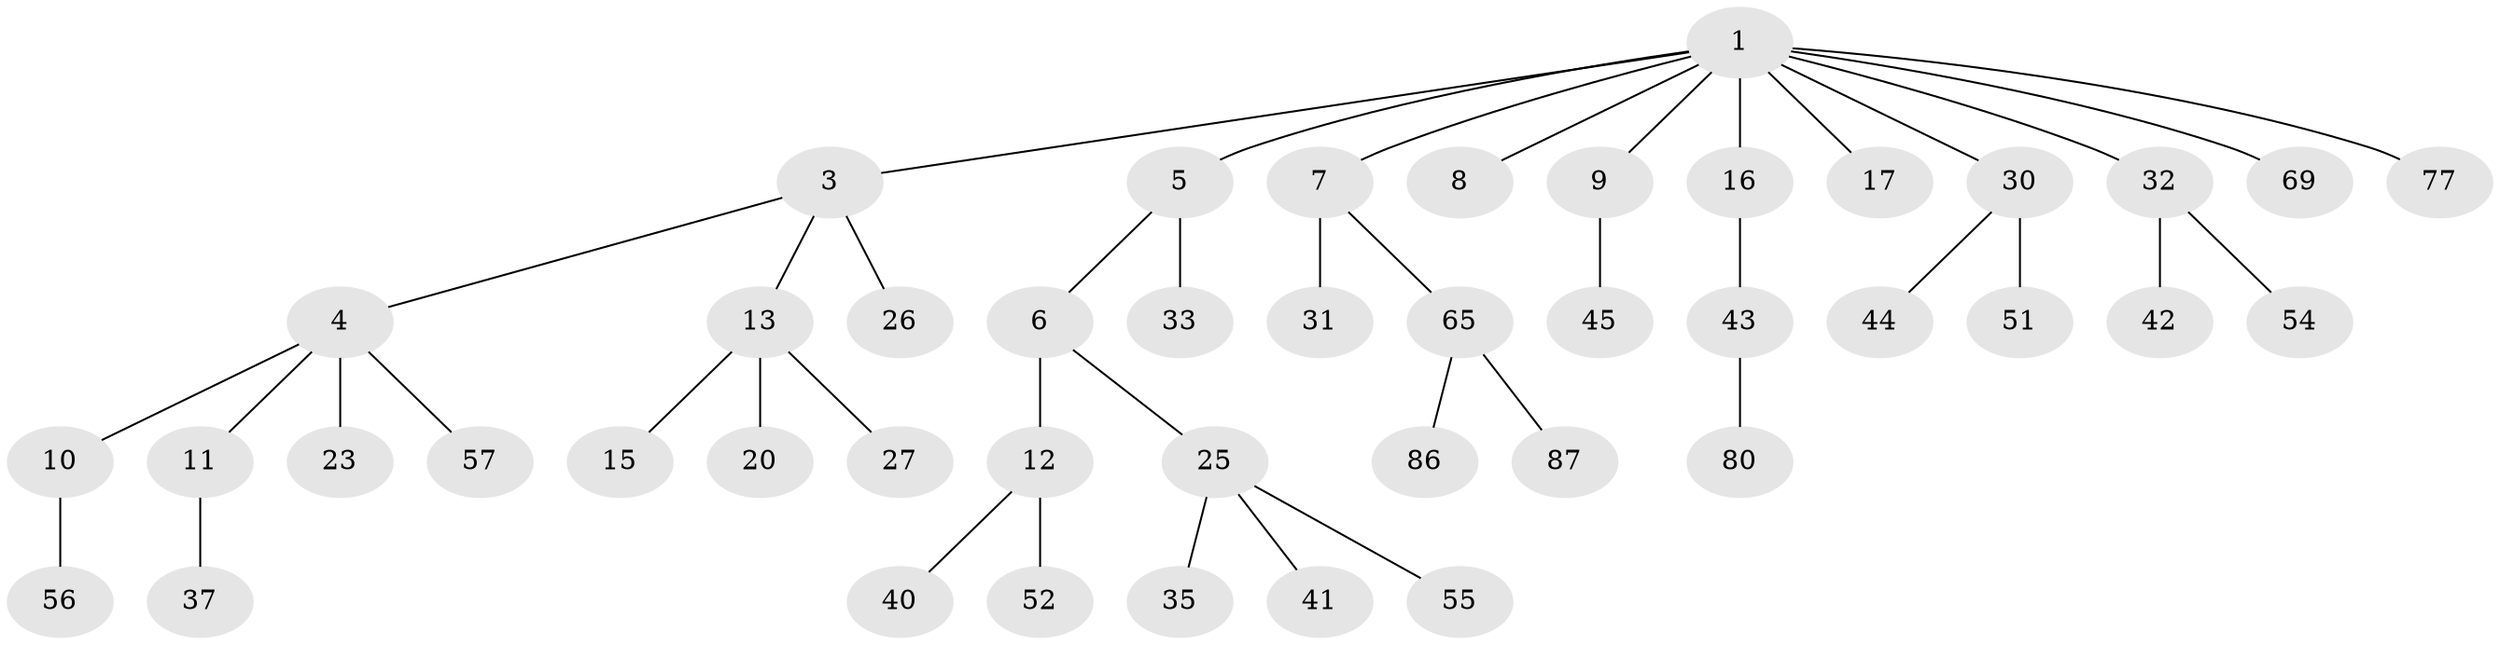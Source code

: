 // original degree distribution, {6: 0.022727272727272728, 7: 0.011363636363636364, 5: 0.045454545454545456, 4: 0.045454545454545456, 3: 0.1590909090909091, 1: 0.5568181818181818, 2: 0.1590909090909091}
// Generated by graph-tools (version 1.1) at 2025/15/03/09/25 04:15:29]
// undirected, 44 vertices, 43 edges
graph export_dot {
graph [start="1"]
  node [color=gray90,style=filled];
  1 [super="+2"];
  3 [super="+38"];
  4;
  5 [super="+19"];
  6;
  7;
  8;
  9 [super="+18+73+78"];
  10 [super="+39+47+50"];
  11;
  12 [super="+24"];
  13 [super="+14+28+84"];
  15;
  16 [super="+21"];
  17;
  20 [super="+70+60"];
  23 [super="+83+34"];
  25;
  26;
  27 [super="+48+49"];
  30;
  31 [super="+36"];
  32;
  33 [super="+58+62"];
  35 [super="+53"];
  37 [super="+74"];
  40 [super="+64"];
  41;
  42;
  43;
  44;
  45;
  51 [super="+81"];
  52;
  54 [super="+71"];
  55 [super="+85+63"];
  56 [super="+67"];
  57;
  65 [super="+79"];
  69 [super="+82"];
  77;
  80;
  86;
  87;
  1 -- 5;
  1 -- 8;
  1 -- 30;
  1 -- 32;
  1 -- 77;
  1 -- 16;
  1 -- 17;
  1 -- 3;
  1 -- 69;
  1 -- 7;
  1 -- 9;
  3 -- 4;
  3 -- 13;
  3 -- 26;
  4 -- 10;
  4 -- 11;
  4 -- 23;
  4 -- 57;
  5 -- 6;
  5 -- 33;
  6 -- 12;
  6 -- 25;
  7 -- 31;
  7 -- 65;
  9 -- 45;
  10 -- 56;
  11 -- 37;
  12 -- 40;
  12 -- 52;
  13 -- 27;
  13 -- 20;
  13 -- 15;
  16 -- 43;
  25 -- 35;
  25 -- 41;
  25 -- 55;
  30 -- 44;
  30 -- 51;
  32 -- 42;
  32 -- 54;
  43 -- 80;
  65 -- 86;
  65 -- 87;
}
